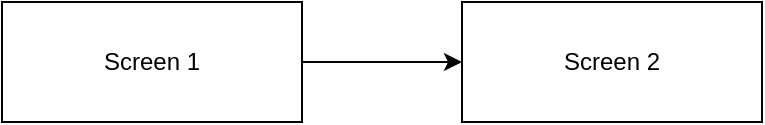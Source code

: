 <mxfile version="13.10.1" type="github">
  <diagram id="prtHgNgQTEPvFCAcTncT" name="Page-1">
    <mxGraphModel dx="1090" dy="556" grid="1" gridSize="10" guides="1" tooltips="1" connect="1" arrows="1" fold="1" page="1" pageScale="1" pageWidth="827" pageHeight="1169" math="0" shadow="0">
      <root>
        <mxCell id="0" />
        <mxCell id="1" parent="0" />
        <mxCell id="OGqfemjWC5y47UtOaxeg-3" value="" style="edgeStyle=orthogonalEdgeStyle;rounded=0;orthogonalLoop=1;jettySize=auto;html=1;" edge="1" parent="1" source="OGqfemjWC5y47UtOaxeg-1" target="OGqfemjWC5y47UtOaxeg-2">
          <mxGeometry relative="1" as="geometry" />
        </mxCell>
        <mxCell id="OGqfemjWC5y47UtOaxeg-1" value="Screen 1" style="rounded=0;whiteSpace=wrap;html=1;" vertex="1" parent="1">
          <mxGeometry x="160" y="240" width="150" height="60" as="geometry" />
        </mxCell>
        <mxCell id="OGqfemjWC5y47UtOaxeg-2" value="Screen 2" style="rounded=0;whiteSpace=wrap;html=1;" vertex="1" parent="1">
          <mxGeometry x="390" y="240" width="150" height="60" as="geometry" />
        </mxCell>
      </root>
    </mxGraphModel>
  </diagram>
</mxfile>

